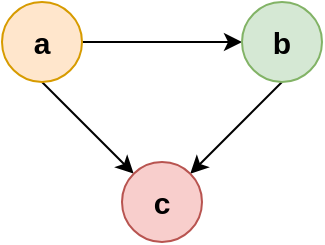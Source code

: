 <mxfile version="12.9.11" type="device"><diagram id="iNhhkC84KF8oIv-khq14" name="Page-1"><mxGraphModel dx="1422" dy="763" grid="1" gridSize="10" guides="1" tooltips="1" connect="1" arrows="1" fold="1" page="1" pageScale="1" pageWidth="827" pageHeight="1169" math="0" shadow="0"><root><mxCell id="0"/><mxCell id="1" parent="0"/><mxCell id="5O8TvY5DRP9L5428elmU-4" style="edgeStyle=orthogonalEdgeStyle;rounded=0;orthogonalLoop=1;jettySize=auto;html=1;exitX=1;exitY=0.5;exitDx=0;exitDy=0;entryX=0;entryY=0.5;entryDx=0;entryDy=0;" edge="1" parent="1" source="5O8TvY5DRP9L5428elmU-1" target="5O8TvY5DRP9L5428elmU-2"><mxGeometry relative="1" as="geometry"/></mxCell><mxCell id="5O8TvY5DRP9L5428elmU-6" style="edgeStyle=none;rounded=0;orthogonalLoop=1;jettySize=auto;html=1;exitX=0.5;exitY=1;exitDx=0;exitDy=0;" edge="1" parent="1" source="5O8TvY5DRP9L5428elmU-1" target="5O8TvY5DRP9L5428elmU-3"><mxGeometry relative="1" as="geometry"/></mxCell><mxCell id="5O8TvY5DRP9L5428elmU-1" value="&lt;b&gt;&lt;font style=&quot;font-size: 15px&quot;&gt;a&lt;/font&gt;&lt;/b&gt;" style="ellipse;whiteSpace=wrap;html=1;aspect=fixed;fillColor=#ffe6cc;strokeColor=#d79b00;" vertex="1" parent="1"><mxGeometry x="150" y="100" width="40" height="40" as="geometry"/></mxCell><mxCell id="5O8TvY5DRP9L5428elmU-5" style="rounded=0;orthogonalLoop=1;jettySize=auto;html=1;exitX=0.5;exitY=1;exitDx=0;exitDy=0;" edge="1" parent="1" source="5O8TvY5DRP9L5428elmU-2" target="5O8TvY5DRP9L5428elmU-3"><mxGeometry relative="1" as="geometry"/></mxCell><mxCell id="5O8TvY5DRP9L5428elmU-2" value="&lt;b&gt;&lt;font style=&quot;font-size: 15px&quot;&gt;b&lt;/font&gt;&lt;/b&gt;" style="ellipse;whiteSpace=wrap;html=1;aspect=fixed;fillColor=#d5e8d4;strokeColor=#82b366;" vertex="1" parent="1"><mxGeometry x="270" y="100" width="40" height="40" as="geometry"/></mxCell><mxCell id="5O8TvY5DRP9L5428elmU-3" value="&lt;b&gt;&lt;font style=&quot;font-size: 15px&quot;&gt;c&lt;/font&gt;&lt;/b&gt;" style="ellipse;whiteSpace=wrap;html=1;aspect=fixed;fillColor=#f8cecc;strokeColor=#b85450;" vertex="1" parent="1"><mxGeometry x="210" y="180" width="40" height="40" as="geometry"/></mxCell></root></mxGraphModel></diagram></mxfile>